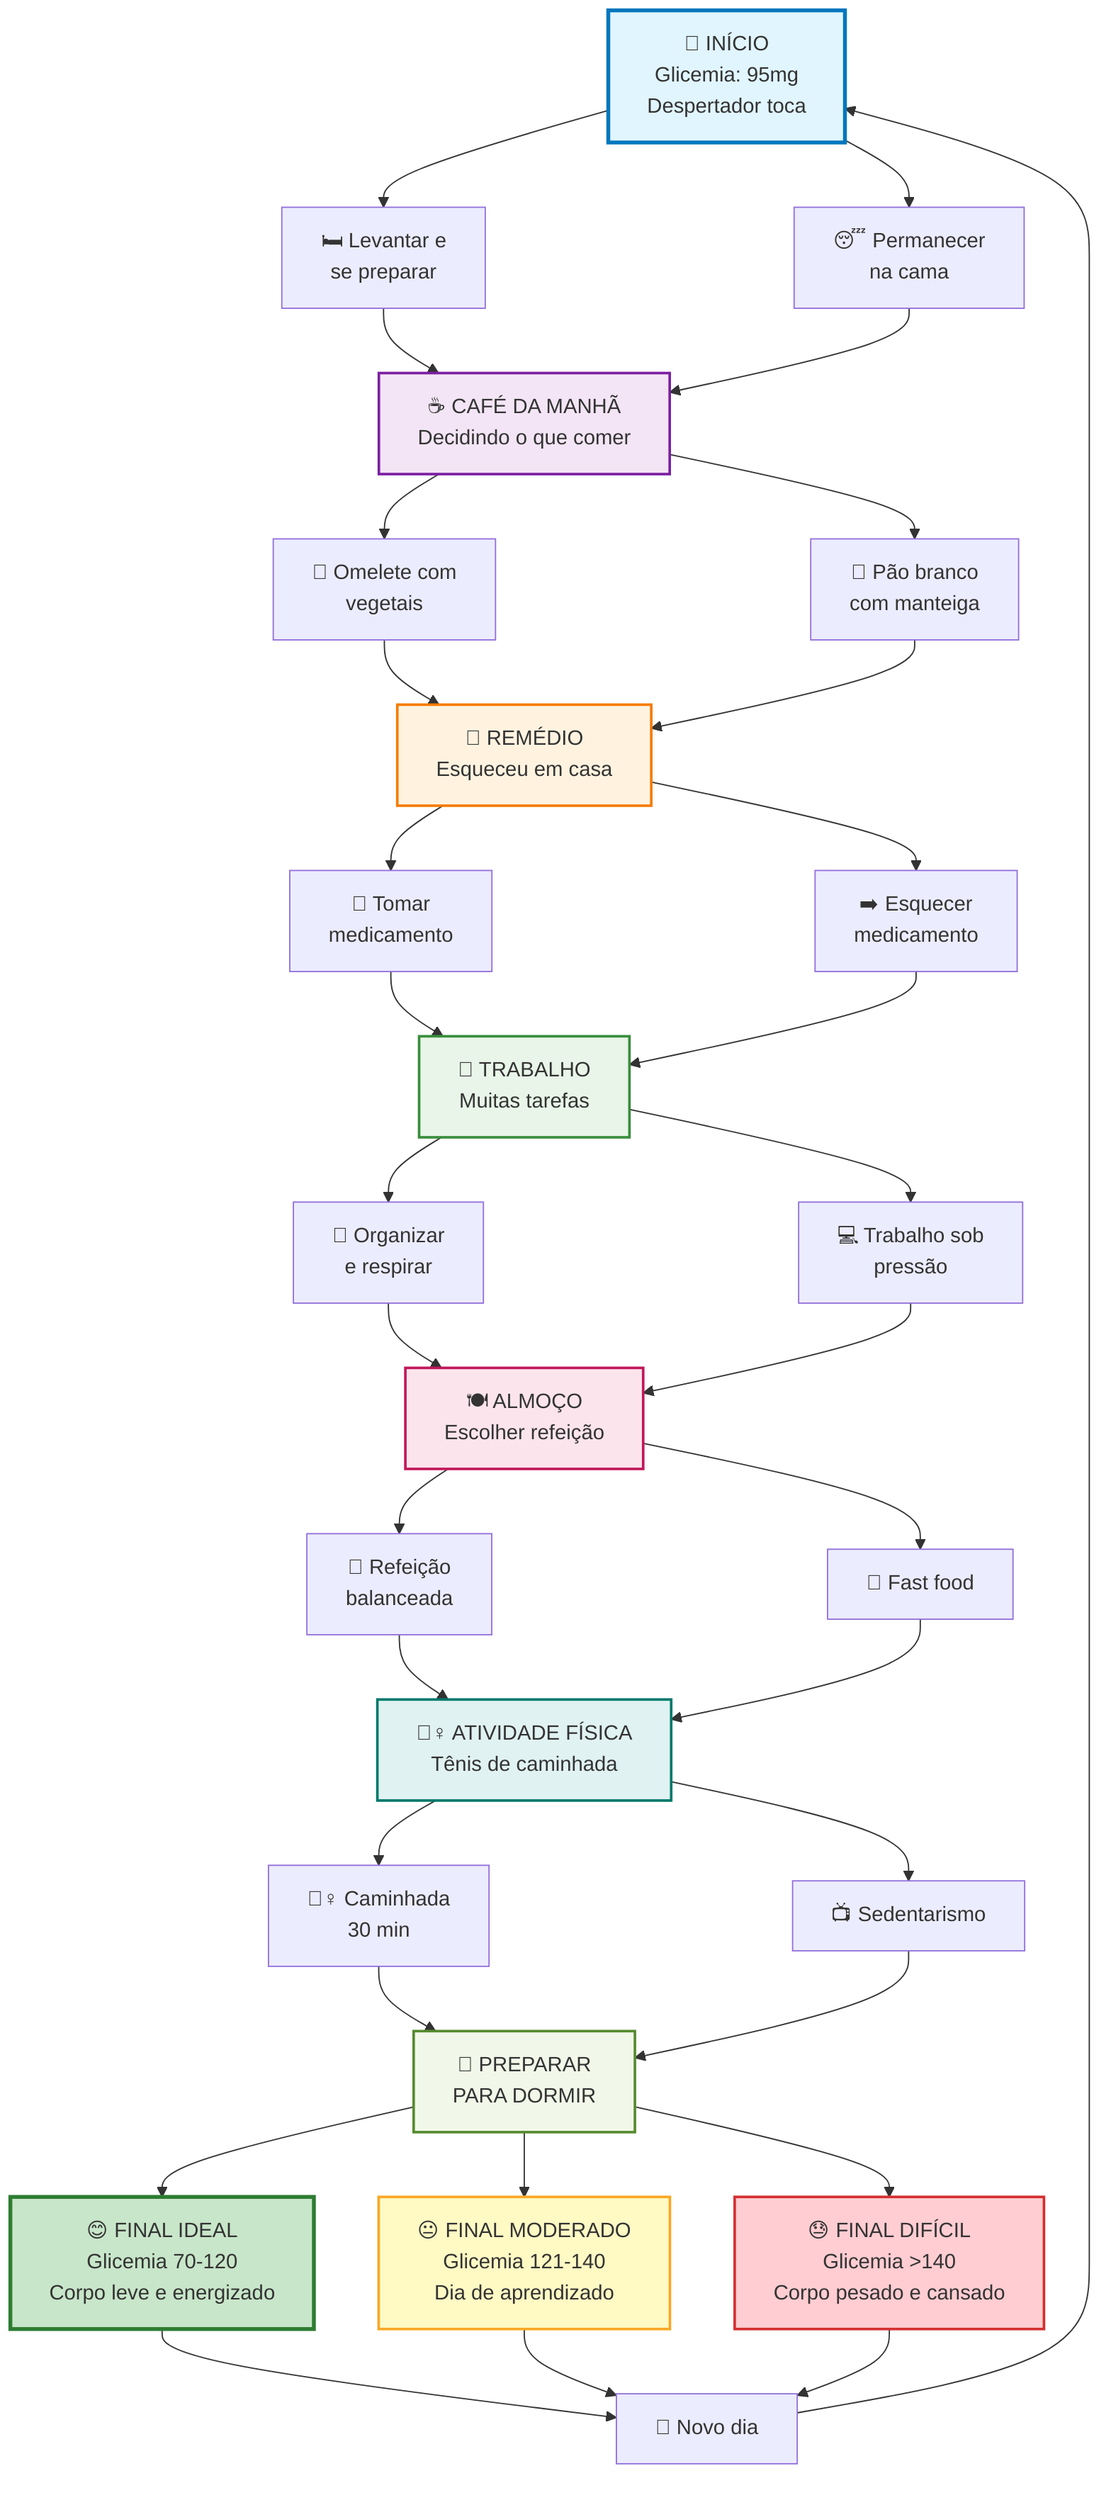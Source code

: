 flowchart TD
    A["🌅 INÍCIO<br/>Glicemia: 95mg<br/>Despertador toca"] --> B["🛏️ Levantar e<br/>se preparar"]
    A --> C["😴 Permanecer<br/>na cama"]
    
    B --> D["☕ CAFÉ DA MANHÃ<br/>Decidindo o que comer"]
    C --> D
    
    D --> E["🍳 Omelete com<br/>vegetais"]
    D --> F["🍞 Pão branco<br/>com manteiga"]
    
    E --> G["💊 REMÉDIO<br/>Esqueceu em casa"]
    F --> G
    
    G --> H["🔄 Tomar<br/>medicamento"]
    G --> I["➡️ Esquecer<br/>medicamento"]
    
    H --> J["🏢 TRABALHO<br/>Muitas tarefas"]
    I --> J
    
    J --> K["📝 Organizar<br/>e respirar"]
    J --> L["💻 Trabalho sob<br/>pressão"]
    
    K --> M["🍽️ ALMOÇO<br/>Escolher refeição"]
    L --> M
    
    M --> N["🥗 Refeição<br/>balanceada"]
    M --> O["🍔 Fast food"]
    
    N --> P["🏃‍♀️ ATIVIDADE FÍSICA<br/>Tênis de caminhada"]
    O --> P
    
    P --> Q["🚶‍♀️ Caminhada<br/>30 min"]
    P --> R["📺 Sedentarismo"]
    
    Q --> S["🌙 PREPARAR<br/>PARA DORMIR"]
    R --> S
    
    S --> T["😊 FINAL IDEAL<br/>Glicemia 70-120<br/>Corpo leve e energizado"]
    S --> U["😐 FINAL MODERADO<br/>Glicemia 121-140<br/>Dia de aprendizado"]
    S --> V["😓 FINAL DIFÍCIL<br/>Glicemia >140<br/>Corpo pesado e cansado"]
    
    T --> W["🔄 Novo dia"]
    U --> W
    V --> W
    
    W --> A
    
    style A fill:#e1f5fe,stroke:#0277bd,stroke-width:3px
    style D fill:#f3e5f5,stroke:#7b1fa2,stroke-width:2px
    style G fill:#fff3e0,stroke:#f57c00,stroke-width:2px
    style J fill:#e8f5e8,stroke:#388e3c,stroke-width:2px
    style M fill:#fce4ec,stroke:#c2185b,stroke-width:2px
    style P fill:#e0f2f1,stroke:#00796b,stroke-width:2px
    style S fill:#f1f8e9,stroke:#558b2f,stroke-width:2px
    style T fill:#c8e6c9,stroke:#2e7d32,stroke-width:3px
    style U fill:#fff9c4,stroke:#f9a825,stroke-width:2px
    style V fill:#ffcdd2,stroke:#d32f2f,stroke-width:2px